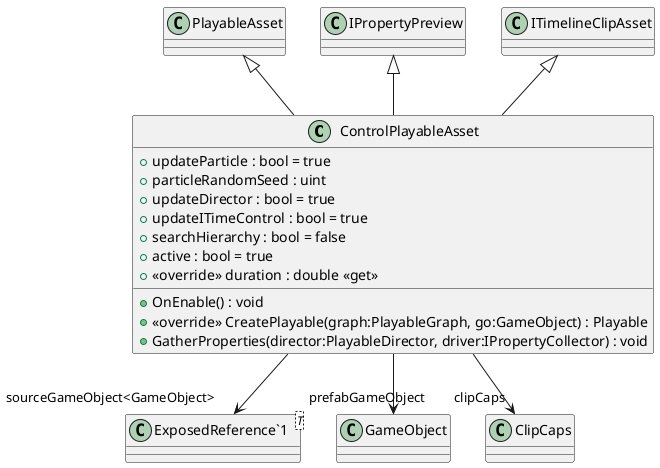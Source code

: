 @startuml
class ControlPlayableAsset {
    + updateParticle : bool = true
    + particleRandomSeed : uint
    + updateDirector : bool = true
    + updateITimeControl : bool = true
    + searchHierarchy : bool = false
    + active : bool = true
    + OnEnable() : void
    + <<override>> duration : double <<get>>
    + <<override>> CreatePlayable(graph:PlayableGraph, go:GameObject) : Playable
    + GatherProperties(director:PlayableDirector, driver:IPropertyCollector) : void
}
class "ExposedReference`1"<T> {
}
PlayableAsset <|-- ControlPlayableAsset
IPropertyPreview <|-- ControlPlayableAsset
ITimelineClipAsset <|-- ControlPlayableAsset
ControlPlayableAsset --> "sourceGameObject<GameObject>" "ExposedReference`1"
ControlPlayableAsset --> "prefabGameObject" GameObject
ControlPlayableAsset --> "clipCaps" ClipCaps
@enduml
